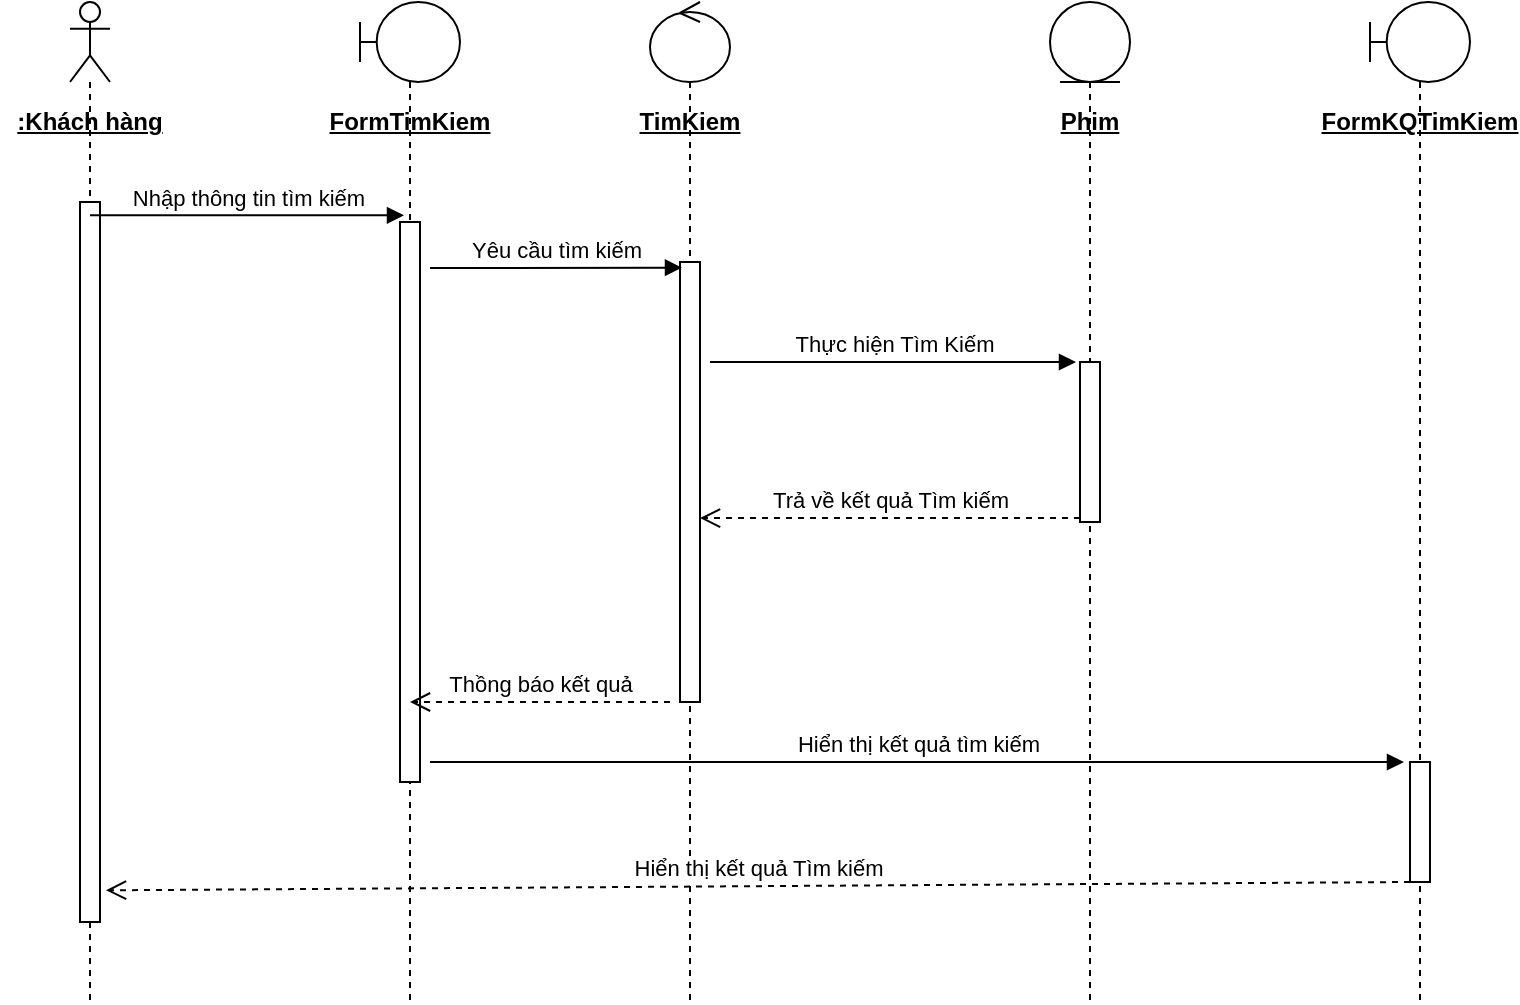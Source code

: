 <mxfile version="10.6.0" type="device"><diagram id="i_WSOKCciGBM6Y2dWlo_" name="Page-1"><mxGraphModel dx="792" dy="450" grid="1" gridSize="10" guides="1" tooltips="1" connect="1" arrows="1" fold="1" page="1" pageScale="1" pageWidth="827" pageHeight="1169" math="0" shadow="0"><root><mxCell id="0"/><mxCell id="1" parent="0"/><mxCell id="Au_GFIbCzY7c_tNn5LpX-2" value="" style="shape=umlLifeline;participant=umlActor;perimeter=lifelinePerimeter;whiteSpace=wrap;html=1;container=1;collapsible=0;recursiveResize=0;verticalAlign=top;spacingTop=36;labelBackgroundColor=#ffffff;outlineConnect=0;" vertex="1" parent="1"><mxGeometry x="40" y="60" width="20" height="500" as="geometry"/></mxCell><mxCell id="Au_GFIbCzY7c_tNn5LpX-12" value="" style="html=1;points=[];perimeter=orthogonalPerimeter;" vertex="1" parent="Au_GFIbCzY7c_tNn5LpX-2"><mxGeometry x="5" y="100" width="10" height="360" as="geometry"/></mxCell><mxCell id="Au_GFIbCzY7c_tNn5LpX-3" value="&lt;b&gt;&lt;u&gt;:Khách hàng&lt;/u&gt;&lt;/b&gt;" style="text;html=1;strokeColor=none;fillColor=none;align=center;verticalAlign=middle;whiteSpace=wrap;rounded=0;" vertex="1" parent="1"><mxGeometry x="5" y="110" width="90" height="20" as="geometry"/></mxCell><mxCell id="Au_GFIbCzY7c_tNn5LpX-4" value="" style="shape=umlLifeline;participant=umlBoundary;perimeter=lifelinePerimeter;whiteSpace=wrap;html=1;container=1;collapsible=0;recursiveResize=0;verticalAlign=top;spacingTop=36;labelBackgroundColor=#ffffff;outlineConnect=0;" vertex="1" parent="1"><mxGeometry x="185" y="60" width="50" height="500" as="geometry"/></mxCell><mxCell id="Au_GFIbCzY7c_tNn5LpX-8" value="&lt;b&gt;&lt;u&gt;FormTimKiem&lt;/u&gt;&lt;/b&gt;" style="text;html=1;strokeColor=none;fillColor=none;align=center;verticalAlign=middle;whiteSpace=wrap;rounded=0;" vertex="1" parent="Au_GFIbCzY7c_tNn5LpX-4"><mxGeometry x="5" y="50" width="40" height="20" as="geometry"/></mxCell><mxCell id="Au_GFIbCzY7c_tNn5LpX-13" value="" style="html=1;points=[];perimeter=orthogonalPerimeter;" vertex="1" parent="Au_GFIbCzY7c_tNn5LpX-4"><mxGeometry x="20" y="110" width="10" height="280" as="geometry"/></mxCell><mxCell id="Au_GFIbCzY7c_tNn5LpX-21" value="Hiển thị kết quả tìm kiếm" style="html=1;verticalAlign=bottom;endArrow=block;" edge="1" parent="Au_GFIbCzY7c_tNn5LpX-4"><mxGeometry width="80" relative="1" as="geometry"><mxPoint x="35" y="380" as="sourcePoint"/><mxPoint x="522" y="380" as="targetPoint"/></mxGeometry></mxCell><mxCell id="Au_GFIbCzY7c_tNn5LpX-5" value="" style="shape=umlLifeline;participant=umlEntity;perimeter=lifelinePerimeter;whiteSpace=wrap;html=1;container=1;collapsible=0;recursiveResize=0;verticalAlign=top;spacingTop=36;labelBackgroundColor=#ffffff;outlineConnect=0;" vertex="1" parent="1"><mxGeometry x="530" y="60" width="40" height="500" as="geometry"/></mxCell><mxCell id="Au_GFIbCzY7c_tNn5LpX-17" value="" style="html=1;points=[];perimeter=orthogonalPerimeter;" vertex="1" parent="Au_GFIbCzY7c_tNn5LpX-5"><mxGeometry x="15" y="180" width="10" height="80" as="geometry"/></mxCell><mxCell id="Au_GFIbCzY7c_tNn5LpX-6" value="" style="shape=umlLifeline;participant=umlControl;perimeter=lifelinePerimeter;whiteSpace=wrap;html=1;container=1;collapsible=0;recursiveResize=0;verticalAlign=top;spacingTop=36;labelBackgroundColor=#ffffff;outlineConnect=0;" vertex="1" parent="1"><mxGeometry x="330" y="60" width="40" height="500" as="geometry"/></mxCell><mxCell id="Au_GFIbCzY7c_tNn5LpX-9" value="&lt;b&gt;&lt;u&gt;TimKiem&lt;/u&gt;&lt;/b&gt;" style="text;html=1;strokeColor=none;fillColor=none;align=center;verticalAlign=middle;whiteSpace=wrap;rounded=0;" vertex="1" parent="Au_GFIbCzY7c_tNn5LpX-6"><mxGeometry y="50" width="40" height="20" as="geometry"/></mxCell><mxCell id="Au_GFIbCzY7c_tNn5LpX-15" value="" style="html=1;points=[];perimeter=orthogonalPerimeter;" vertex="1" parent="Au_GFIbCzY7c_tNn5LpX-6"><mxGeometry x="15" y="130" width="10" height="220" as="geometry"/></mxCell><mxCell id="Au_GFIbCzY7c_tNn5LpX-18" value="Thực hiện Tìm Kiếm" style="html=1;verticalAlign=bottom;endArrow=block;" edge="1" parent="Au_GFIbCzY7c_tNn5LpX-6"><mxGeometry width="80" relative="1" as="geometry"><mxPoint x="30" y="180" as="sourcePoint"/><mxPoint x="213" y="180" as="targetPoint"/></mxGeometry></mxCell><mxCell id="Au_GFIbCzY7c_tNn5LpX-7" value="" style="shape=umlLifeline;participant=umlBoundary;perimeter=lifelinePerimeter;whiteSpace=wrap;html=1;container=1;collapsible=0;recursiveResize=0;verticalAlign=top;spacingTop=36;labelBackgroundColor=#ffffff;outlineConnect=0;" vertex="1" parent="1"><mxGeometry x="690" y="60" width="50" height="500" as="geometry"/></mxCell><mxCell id="Au_GFIbCzY7c_tNn5LpX-11" value="&lt;b&gt;&lt;u&gt;FormKQTimKiem&lt;/u&gt;&lt;/b&gt;" style="text;html=1;strokeColor=none;fillColor=none;align=center;verticalAlign=middle;whiteSpace=wrap;rounded=0;" vertex="1" parent="Au_GFIbCzY7c_tNn5LpX-7"><mxGeometry x="5" y="50" width="40" height="20" as="geometry"/></mxCell><mxCell id="Au_GFIbCzY7c_tNn5LpX-22" value="" style="html=1;points=[];perimeter=orthogonalPerimeter;" vertex="1" parent="Au_GFIbCzY7c_tNn5LpX-7"><mxGeometry x="20" y="380" width="10" height="60" as="geometry"/></mxCell><mxCell id="Au_GFIbCzY7c_tNn5LpX-10" value="&lt;b&gt;&lt;u&gt;Phim&lt;/u&gt;&lt;/b&gt;" style="text;html=1;strokeColor=none;fillColor=none;align=center;verticalAlign=middle;whiteSpace=wrap;rounded=0;" vertex="1" parent="1"><mxGeometry x="530" y="110" width="40" height="20" as="geometry"/></mxCell><mxCell id="Au_GFIbCzY7c_tNn5LpX-14" value="Nhập thông tin tìm kiếm" style="html=1;verticalAlign=bottom;endArrow=block;entryX=0.2;entryY=-0.012;entryDx=0;entryDy=0;entryPerimeter=0;" edge="1" parent="1" source="Au_GFIbCzY7c_tNn5LpX-2" target="Au_GFIbCzY7c_tNn5LpX-13"><mxGeometry width="80" relative="1" as="geometry"><mxPoint x="50" y="160" as="sourcePoint"/><mxPoint x="201" y="171" as="targetPoint"/></mxGeometry></mxCell><mxCell id="Au_GFIbCzY7c_tNn5LpX-16" value="Yêu cầu tìm kiếm" style="html=1;verticalAlign=bottom;endArrow=block;entryX=0.1;entryY=0.013;entryDx=0;entryDy=0;entryPerimeter=0;" edge="1" parent="1" target="Au_GFIbCzY7c_tNn5LpX-15"><mxGeometry width="80" relative="1" as="geometry"><mxPoint x="220" y="193" as="sourcePoint"/><mxPoint x="340" y="190" as="targetPoint"/></mxGeometry></mxCell><mxCell id="Au_GFIbCzY7c_tNn5LpX-19" value="Trả về kết quả Tìm kiếm" style="html=1;verticalAlign=bottom;endArrow=open;dashed=1;endSize=8;entryX=1;entryY=0.582;entryDx=0;entryDy=0;entryPerimeter=0;" edge="1" parent="1" source="Au_GFIbCzY7c_tNn5LpX-17" target="Au_GFIbCzY7c_tNn5LpX-15"><mxGeometry relative="1" as="geometry"><mxPoint x="500" y="320" as="sourcePoint"/><mxPoint x="420" y="320" as="targetPoint"/></mxGeometry></mxCell><mxCell id="Au_GFIbCzY7c_tNn5LpX-20" value="Thồng báo kết quả" style="html=1;verticalAlign=bottom;endArrow=open;dashed=1;endSize=8;" edge="1" parent="1" target="Au_GFIbCzY7c_tNn5LpX-4"><mxGeometry relative="1" as="geometry"><mxPoint x="340" y="410" as="sourcePoint"/><mxPoint x="260" y="410" as="targetPoint"/></mxGeometry></mxCell><mxCell id="Au_GFIbCzY7c_tNn5LpX-23" value="Hiển thị kết quả Tìm kiếm" style="html=1;verticalAlign=bottom;endArrow=open;dashed=1;endSize=8;entryX=1.3;entryY=0.956;entryDx=0;entryDy=0;entryPerimeter=0;" edge="1" parent="1" target="Au_GFIbCzY7c_tNn5LpX-12"><mxGeometry relative="1" as="geometry"><mxPoint x="710" y="500" as="sourcePoint"/><mxPoint x="55" y="496" as="targetPoint"/></mxGeometry></mxCell></root></mxGraphModel></diagram></mxfile>